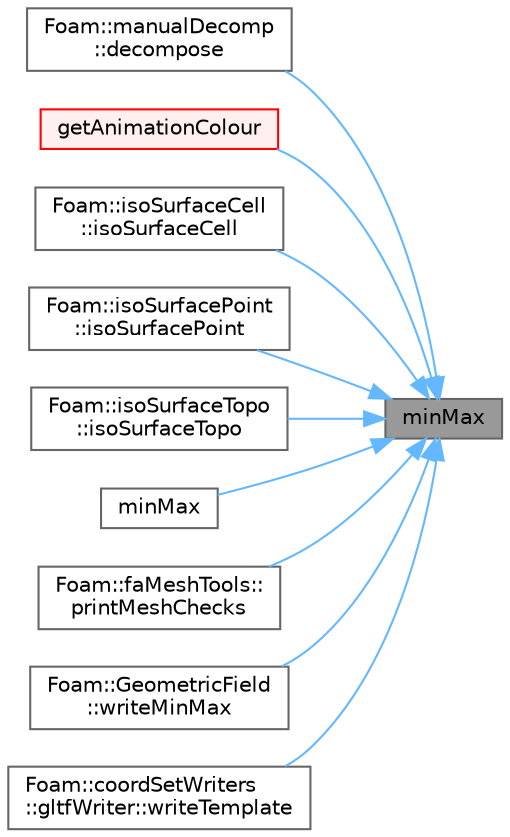 digraph "minMax"
{
 // LATEX_PDF_SIZE
  bgcolor="transparent";
  edge [fontname=Helvetica,fontsize=10,labelfontname=Helvetica,labelfontsize=10];
  node [fontname=Helvetica,fontsize=10,shape=box,height=0.2,width=0.4];
  rankdir="RL";
  Node1 [id="Node000001",label="minMax",height=0.2,width=0.4,color="gray40", fillcolor="grey60", style="filled", fontcolor="black",tooltip=" "];
  Node1 -> Node2 [id="edge1_Node000001_Node000002",dir="back",color="steelblue1",style="solid",tooltip=" "];
  Node2 [id="Node000002",label="Foam::manualDecomp\l::decompose",height=0.2,width=0.4,color="grey40", fillcolor="white", style="filled",URL="$classFoam_1_1manualDecomp.html#aefb0d3642ea4e76e75325e1c5b886ec4",tooltip=" "];
  Node1 -> Node3 [id="edge2_Node000001_Node000003",dir="back",color="steelblue1",style="solid",tooltip=" "];
  Node3 [id="Node000003",label="getAnimationColour",height=0.2,width=0.4,color="red", fillcolor="#FFF0F0", style="filled",URL="$namespaceFoam.html#a2c8a90f2954423b47ae4716d495ef934",tooltip=" "];
  Node1 -> Node5 [id="edge3_Node000001_Node000005",dir="back",color="steelblue1",style="solid",tooltip=" "];
  Node5 [id="Node000005",label="Foam::isoSurfaceCell\l::isoSurfaceCell",height=0.2,width=0.4,color="grey40", fillcolor="white", style="filled",URL="$classFoam_1_1isoSurfaceCell.html#a4fde07da1b8e2c6271f2d006d95d29cb",tooltip=" "];
  Node1 -> Node6 [id="edge4_Node000001_Node000006",dir="back",color="steelblue1",style="solid",tooltip=" "];
  Node6 [id="Node000006",label="Foam::isoSurfacePoint\l::isoSurfacePoint",height=0.2,width=0.4,color="grey40", fillcolor="white", style="filled",URL="$classFoam_1_1isoSurfacePoint.html#a34d338ac56bc2da713550d5b635be1e1",tooltip=" "];
  Node1 -> Node7 [id="edge5_Node000001_Node000007",dir="back",color="steelblue1",style="solid",tooltip=" "];
  Node7 [id="Node000007",label="Foam::isoSurfaceTopo\l::isoSurfaceTopo",height=0.2,width=0.4,color="grey40", fillcolor="white", style="filled",URL="$classFoam_1_1isoSurfaceTopo.html#a9ed99df8160042c45cda78499502c31f",tooltip=" "];
  Node1 -> Node8 [id="edge6_Node000001_Node000008",dir="back",color="steelblue1",style="solid",tooltip=" "];
  Node8 [id="Node000008",label="minMax",height=0.2,width=0.4,color="grey40", fillcolor="white", style="filled",URL="$namespaceFoam.html#a0cef9e4b2a4b3aef219284439f971b83",tooltip=" "];
  Node1 -> Node9 [id="edge7_Node000001_Node000009",dir="back",color="steelblue1",style="solid",tooltip=" "];
  Node9 [id="Node000009",label="Foam::faMeshTools::\lprintMeshChecks",height=0.2,width=0.4,color="grey40", fillcolor="white", style="filled",URL="$classFoam_1_1faMeshTools.html#aca3aea96463d93b703980c568727d670",tooltip=" "];
  Node1 -> Node10 [id="edge8_Node000001_Node000010",dir="back",color="steelblue1",style="solid",tooltip=" "];
  Node10 [id="Node000010",label="Foam::GeometricField\l::writeMinMax",height=0.2,width=0.4,color="grey40", fillcolor="white", style="filled",URL="$classFoam_1_1GeometricField.html#a285fbade98603846187c9eb117b9313e",tooltip=" "];
  Node1 -> Node11 [id="edge9_Node000001_Node000011",dir="back",color="steelblue1",style="solid",tooltip=" "];
  Node11 [id="Node000011",label="Foam::coordSetWriters\l::gltfWriter::writeTemplate",height=0.2,width=0.4,color="grey40", fillcolor="white", style="filled",URL="$classFoam_1_1coordSetWriters_1_1gltfWriter.html#a5fa32a59625f1de077fdf1437ab28d67",tooltip=" "];
}
